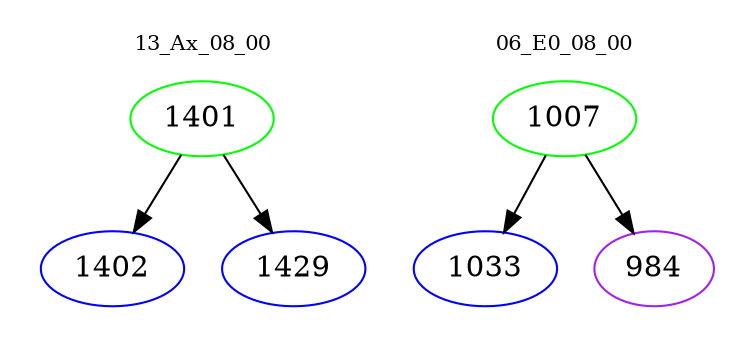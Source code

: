 digraph{
subgraph cluster_0 {
color = white
label = "13_Ax_08_00";
fontsize=10;
T0_1401 [label="1401", color="green"]
T0_1401 -> T0_1402 [color="black"]
T0_1402 [label="1402", color="blue"]
T0_1401 -> T0_1429 [color="black"]
T0_1429 [label="1429", color="blue"]
}
subgraph cluster_1 {
color = white
label = "06_E0_08_00";
fontsize=10;
T1_1007 [label="1007", color="green"]
T1_1007 -> T1_1033 [color="black"]
T1_1033 [label="1033", color="blue"]
T1_1007 -> T1_984 [color="black"]
T1_984 [label="984", color="purple"]
}
}
